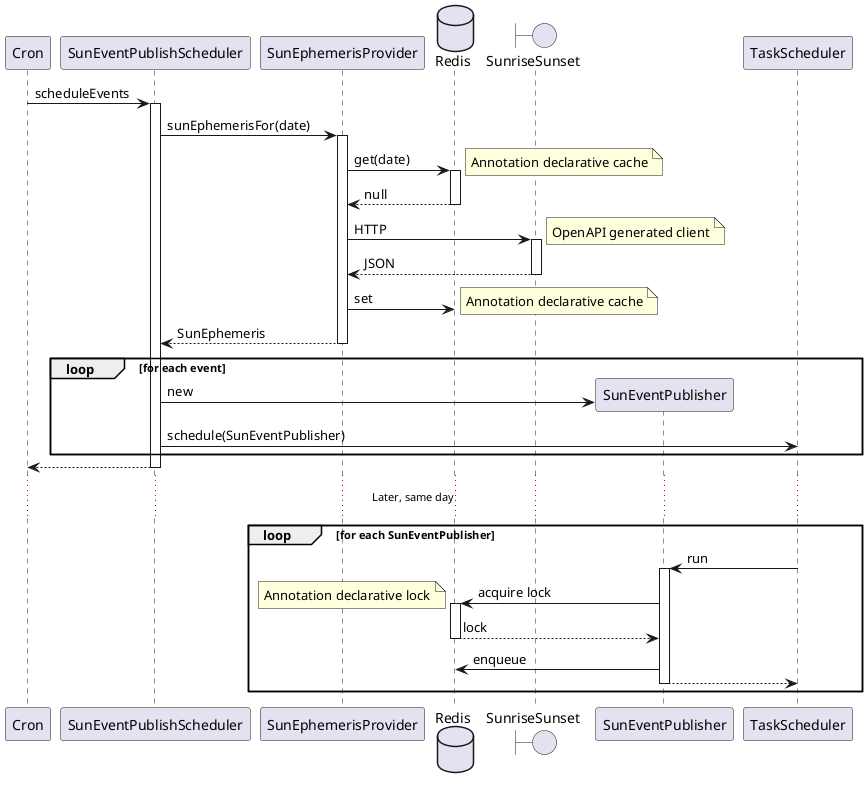 @startuml

Cron -> SunEventPublishScheduler : scheduleEvents
activate SunEventPublishScheduler
    SunEventPublishScheduler -> SunEphemerisProvider : sunEphemerisFor(date)
    activate SunEphemerisProvider
        database Redis
        SunEphemerisProvider -> Redis : get(date)
        note right : Annotation declarative cache
        activate Redis
            SunEphemerisProvider <-- Redis : null
        deactivate Redis
        boundary SunriseSunset
        SunEphemerisProvider -> SunriseSunset : HTTP
        note right : OpenAPI generated client
        activate SunriseSunset
            SunEphemerisProvider <-- SunriseSunset : JSON
        deactivate SunriseSunset
        SunEphemerisProvider -> Redis : set
        note right : Annotation declarative cache
        SunEventPublishScheduler <-- SunEphemerisProvider : SunEphemeris
    deactivate SunEphemerisProvider

    loop for each event
        create SunEventPublisher
        SunEventPublishScheduler -> SunEventPublisher : new
        SunEventPublishScheduler -> TaskScheduler : schedule(SunEventPublisher)
    end

    Cron <-- SunEventPublishScheduler
deactivate SunEventPublishScheduler

... Later, same day ...

loop for each SunEventPublisher
    TaskScheduler -> SunEventPublisher : run
    activate SunEventPublisher
        SunEventPublisher -> Redis : acquire lock
        note left : Annotation declarative lock
        activate Redis
            SunEventPublisher <-- Redis : lock
        deactivate Redis
        SunEventPublisher -> Redis : enqueue
        TaskScheduler <-- SunEventPublisher
    deactivate SunEventPublisher
end

@enduml

